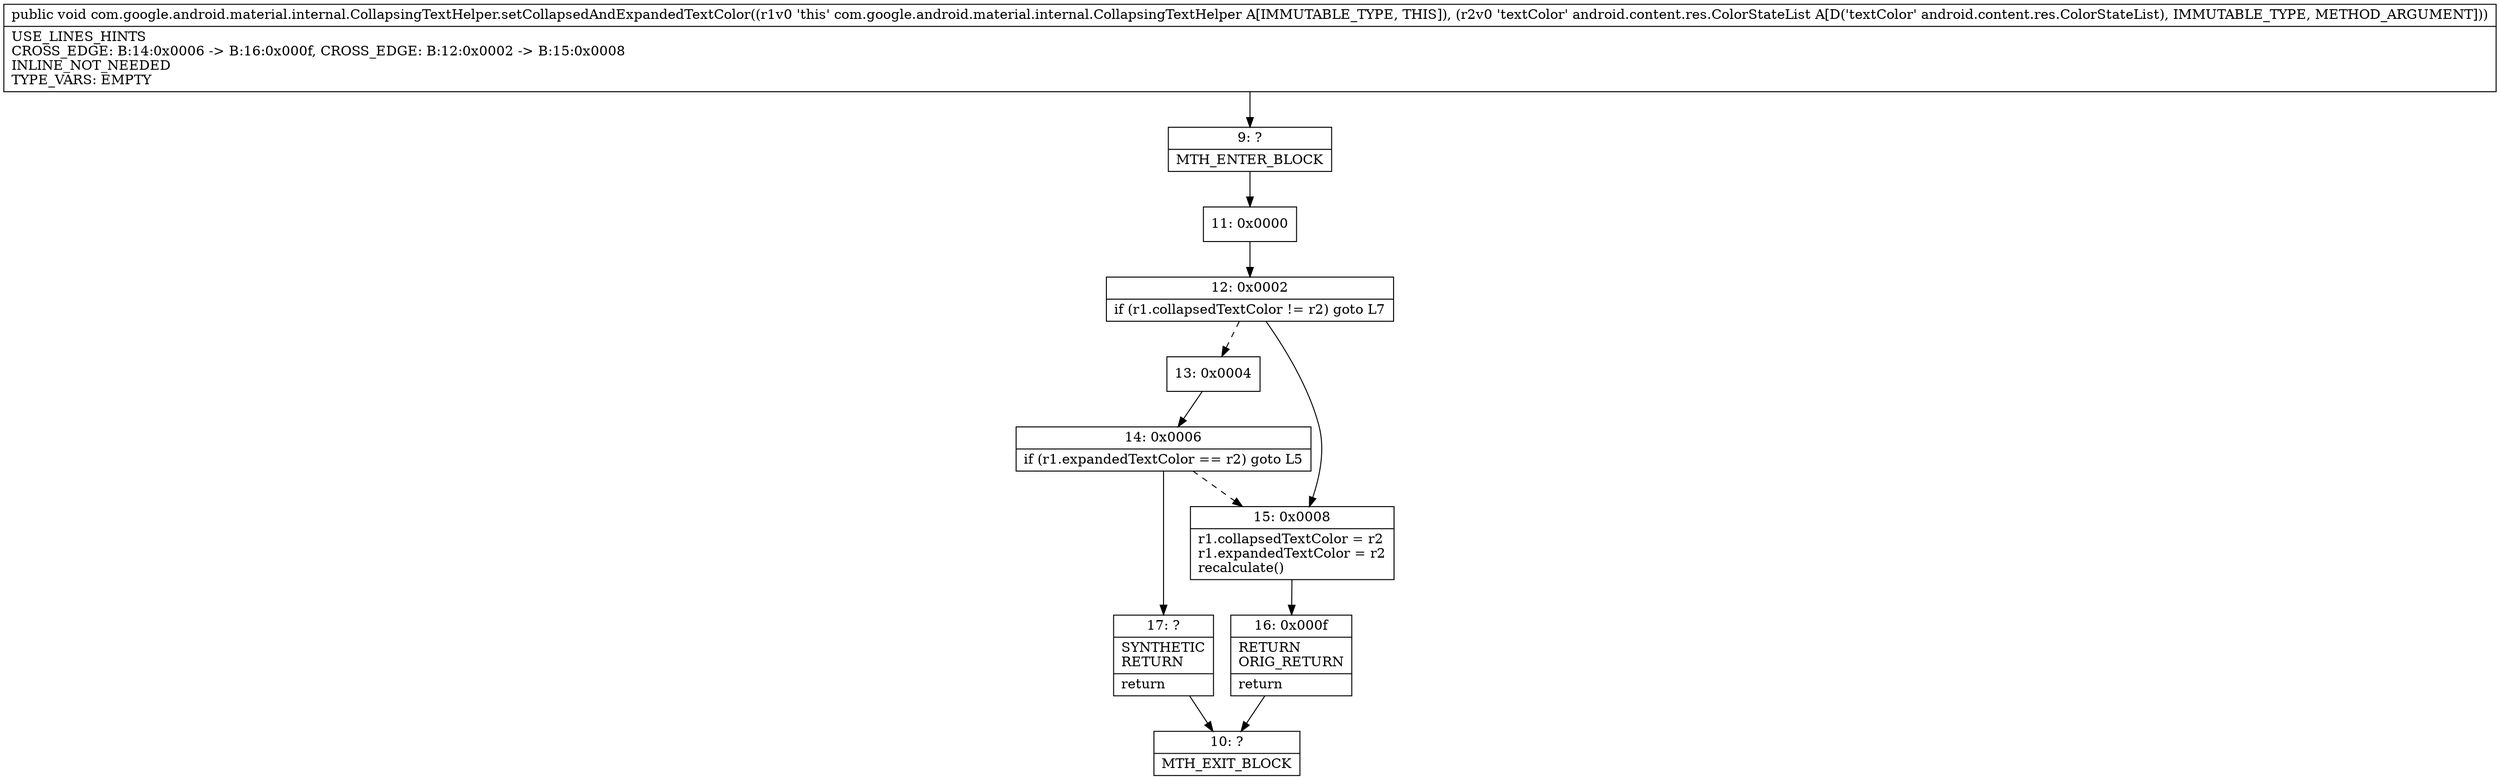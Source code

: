 digraph "CFG forcom.google.android.material.internal.CollapsingTextHelper.setCollapsedAndExpandedTextColor(Landroid\/content\/res\/ColorStateList;)V" {
Node_9 [shape=record,label="{9\:\ ?|MTH_ENTER_BLOCK\l}"];
Node_11 [shape=record,label="{11\:\ 0x0000}"];
Node_12 [shape=record,label="{12\:\ 0x0002|if (r1.collapsedTextColor != r2) goto L7\l}"];
Node_13 [shape=record,label="{13\:\ 0x0004}"];
Node_14 [shape=record,label="{14\:\ 0x0006|if (r1.expandedTextColor == r2) goto L5\l}"];
Node_17 [shape=record,label="{17\:\ ?|SYNTHETIC\lRETURN\l|return\l}"];
Node_10 [shape=record,label="{10\:\ ?|MTH_EXIT_BLOCK\l}"];
Node_15 [shape=record,label="{15\:\ 0x0008|r1.collapsedTextColor = r2\lr1.expandedTextColor = r2\lrecalculate()\l}"];
Node_16 [shape=record,label="{16\:\ 0x000f|RETURN\lORIG_RETURN\l|return\l}"];
MethodNode[shape=record,label="{public void com.google.android.material.internal.CollapsingTextHelper.setCollapsedAndExpandedTextColor((r1v0 'this' com.google.android.material.internal.CollapsingTextHelper A[IMMUTABLE_TYPE, THIS]), (r2v0 'textColor' android.content.res.ColorStateList A[D('textColor' android.content.res.ColorStateList), IMMUTABLE_TYPE, METHOD_ARGUMENT]))  | USE_LINES_HINTS\lCROSS_EDGE: B:14:0x0006 \-\> B:16:0x000f, CROSS_EDGE: B:12:0x0002 \-\> B:15:0x0008\lINLINE_NOT_NEEDED\lTYPE_VARS: EMPTY\l}"];
MethodNode -> Node_9;Node_9 -> Node_11;
Node_11 -> Node_12;
Node_12 -> Node_13[style=dashed];
Node_12 -> Node_15;
Node_13 -> Node_14;
Node_14 -> Node_15[style=dashed];
Node_14 -> Node_17;
Node_17 -> Node_10;
Node_15 -> Node_16;
Node_16 -> Node_10;
}

